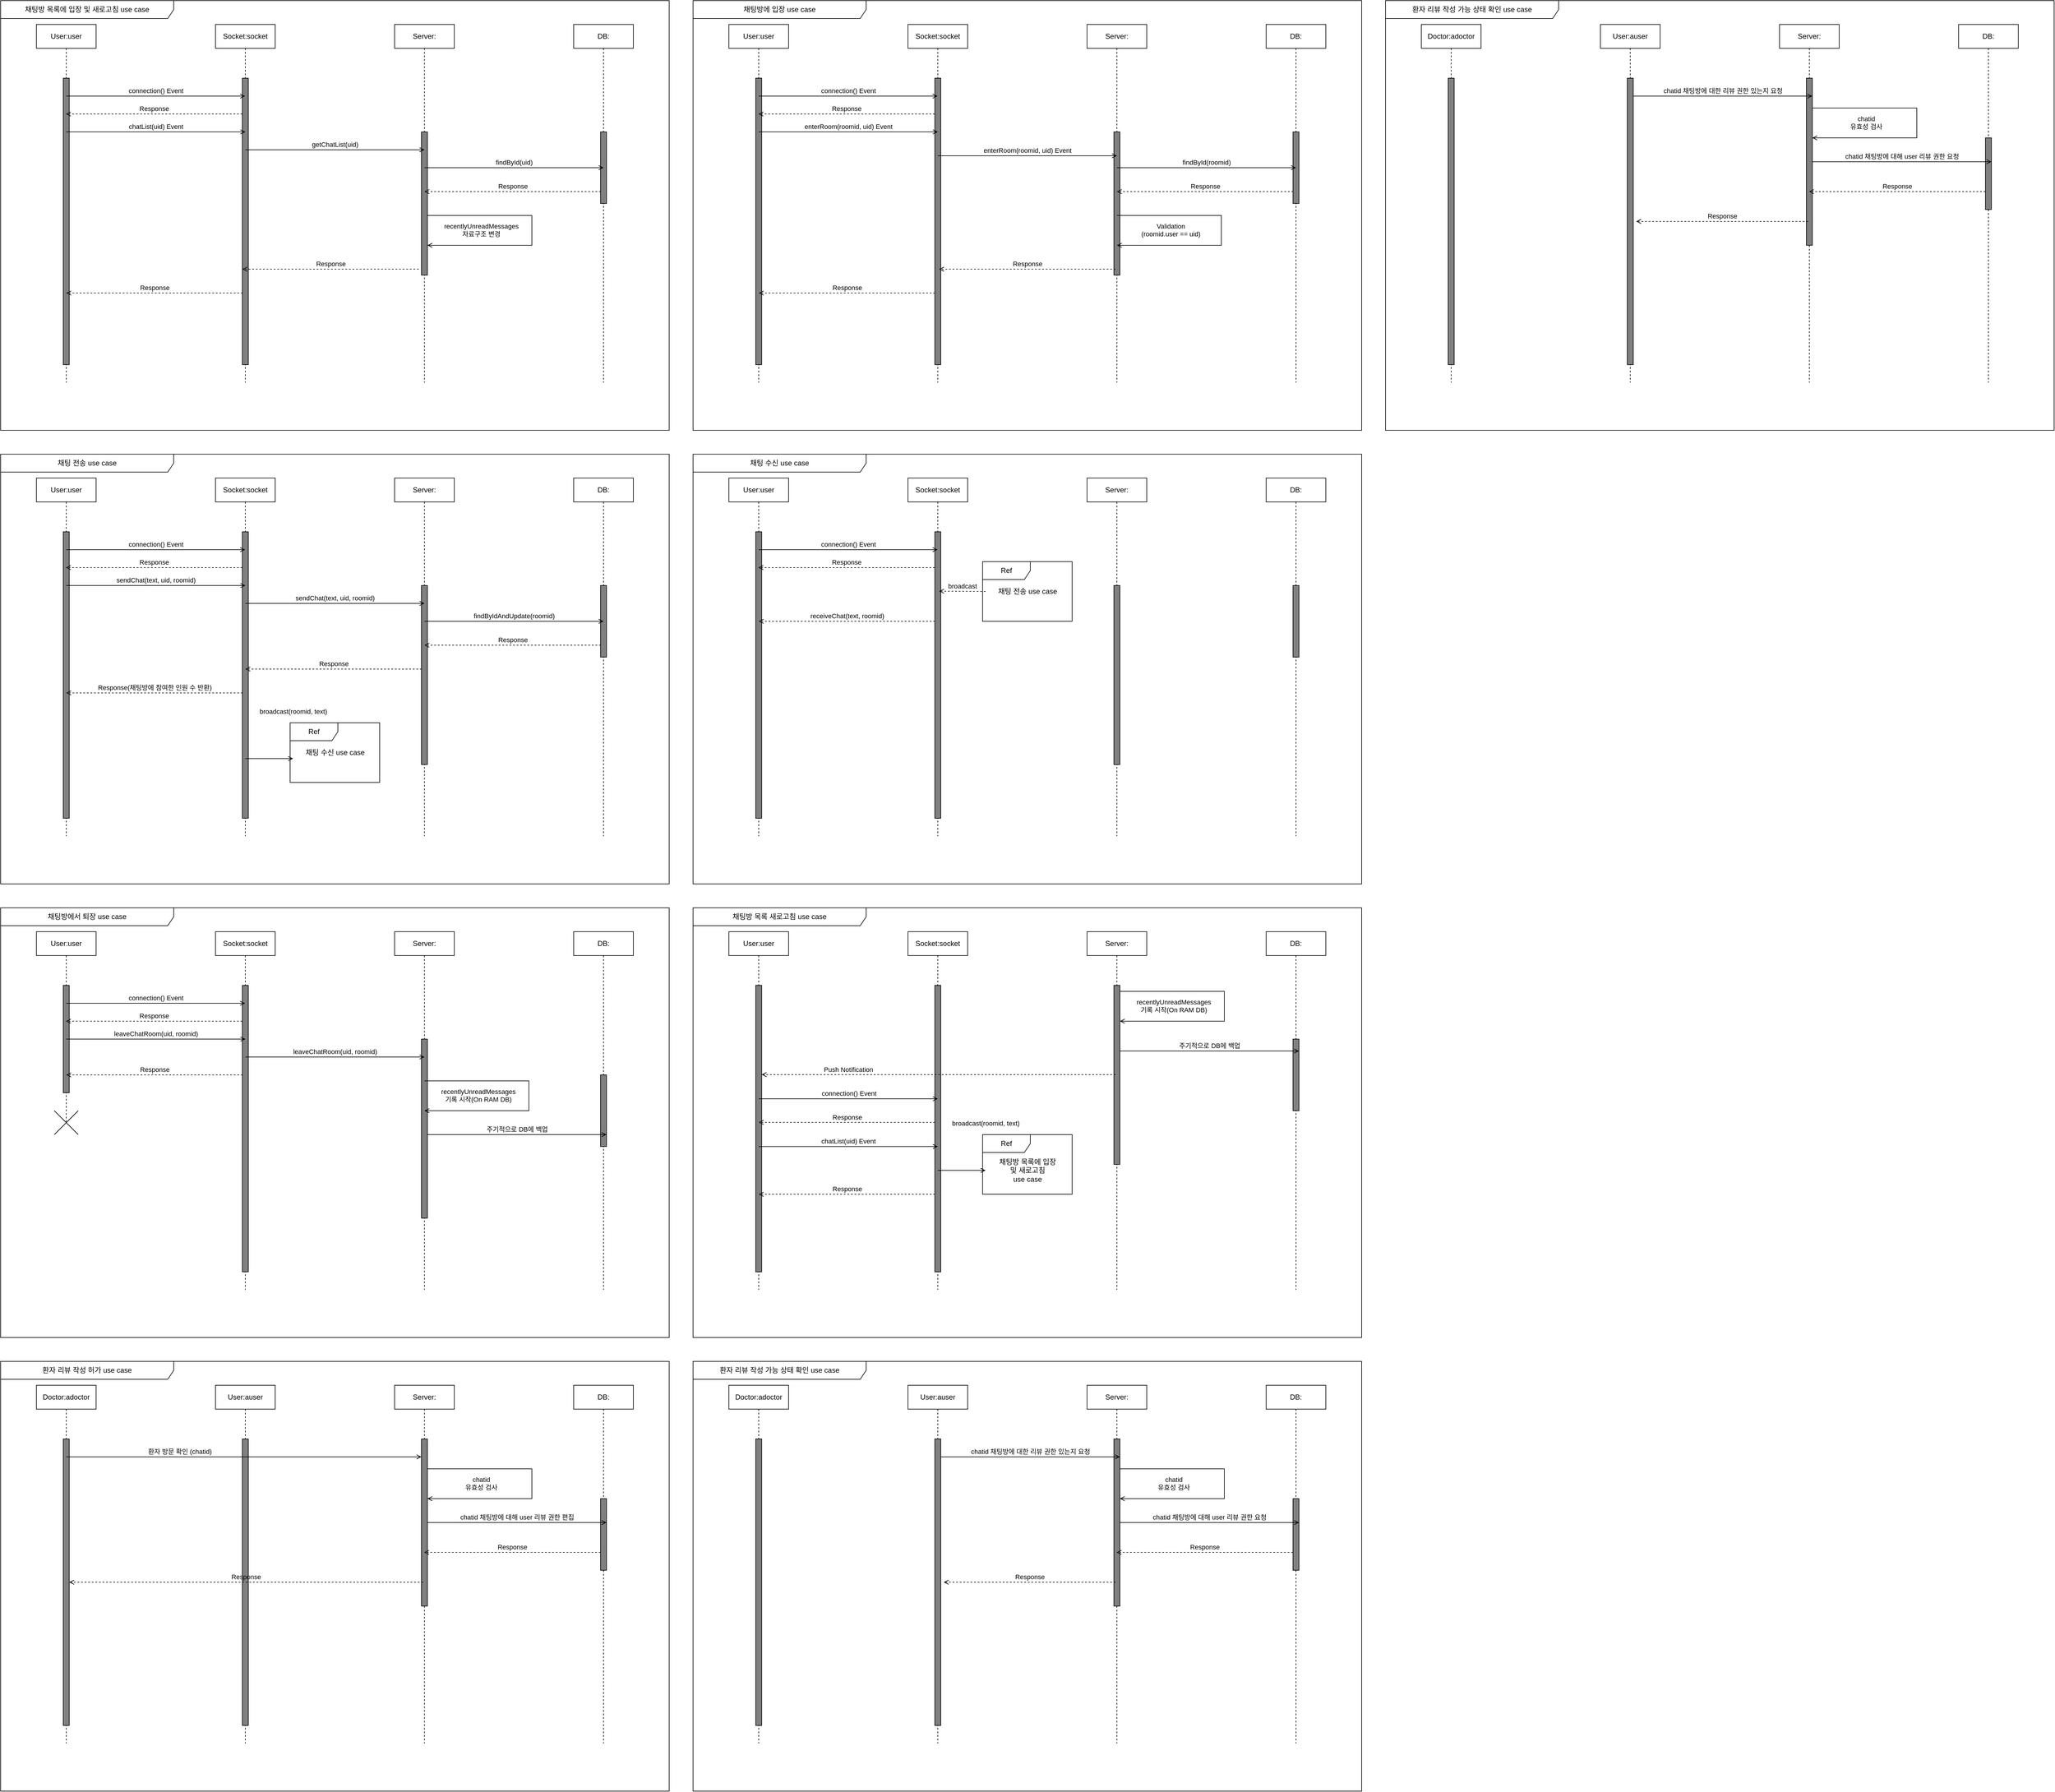 <mxfile version="26.0.5">
  <diagram name="페이지-1" id="OTIgRREz1SAe0-DKxnem">
    <mxGraphModel dx="1224" dy="1133" grid="1" gridSize="10" guides="1" tooltips="1" connect="1" arrows="1" fold="1" page="1" pageScale="1" pageWidth="4681" pageHeight="3300" math="0" shadow="0">
      <root>
        <mxCell id="0" />
        <mxCell id="1" parent="0" />
        <mxCell id="MzUkzwH7Z7s86Nv9Jb5l-2" value="User:user" style="shape=umlLifeline;perimeter=lifelinePerimeter;whiteSpace=wrap;html=1;container=1;dropTarget=0;collapsible=0;recursiveResize=0;outlineConnect=0;portConstraint=eastwest;newEdgeStyle={&quot;edgeStyle&quot;:&quot;elbowEdgeStyle&quot;,&quot;elbow&quot;:&quot;vertical&quot;,&quot;curved&quot;:0,&quot;rounded&quot;:0};" parent="1" vertex="1">
          <mxGeometry x="100" y="80" width="100" height="600" as="geometry" />
        </mxCell>
        <mxCell id="MzUkzwH7Z7s86Nv9Jb5l-3" value="" style="html=1;points=[[0,0,0,0,5],[0,1,0,0,-5],[1,0,0,0,5],[1,1,0,0,-5]];perimeter=orthogonalPerimeter;outlineConnect=0;targetShapes=umlLifeline;portConstraint=eastwest;newEdgeStyle={&quot;curved&quot;:0,&quot;rounded&quot;:0};fillColor=#808080;" parent="MzUkzwH7Z7s86Nv9Jb5l-2" vertex="1">
          <mxGeometry x="45" y="90" width="10" height="480" as="geometry" />
        </mxCell>
        <mxCell id="MzUkzwH7Z7s86Nv9Jb5l-6" value="Socket:socket" style="shape=umlLifeline;perimeter=lifelinePerimeter;whiteSpace=wrap;html=1;container=1;dropTarget=0;collapsible=0;recursiveResize=0;outlineConnect=0;portConstraint=eastwest;newEdgeStyle={&quot;edgeStyle&quot;:&quot;elbowEdgeStyle&quot;,&quot;elbow&quot;:&quot;vertical&quot;,&quot;curved&quot;:0,&quot;rounded&quot;:0};" parent="1" vertex="1">
          <mxGeometry x="400" y="80" width="100" height="600" as="geometry" />
        </mxCell>
        <mxCell id="MzUkzwH7Z7s86Nv9Jb5l-7" value="" style="html=1;points=[[0,0,0,0,5],[0,1,0,0,-5],[1,0,0,0,5],[1,1,0,0,-5]];perimeter=orthogonalPerimeter;outlineConnect=0;targetShapes=umlLifeline;portConstraint=eastwest;newEdgeStyle={&quot;curved&quot;:0,&quot;rounded&quot;:0};fillColor=#808080;" parent="MzUkzwH7Z7s86Nv9Jb5l-6" vertex="1">
          <mxGeometry x="45" y="90" width="10" height="480" as="geometry" />
        </mxCell>
        <mxCell id="MzUkzwH7Z7s86Nv9Jb5l-8" value="Server:" style="shape=umlLifeline;perimeter=lifelinePerimeter;whiteSpace=wrap;html=1;container=1;dropTarget=0;collapsible=0;recursiveResize=0;outlineConnect=0;portConstraint=eastwest;newEdgeStyle={&quot;edgeStyle&quot;:&quot;elbowEdgeStyle&quot;,&quot;elbow&quot;:&quot;vertical&quot;,&quot;curved&quot;:0,&quot;rounded&quot;:0};" parent="1" vertex="1">
          <mxGeometry x="700" y="80" width="100" height="600" as="geometry" />
        </mxCell>
        <mxCell id="MzUkzwH7Z7s86Nv9Jb5l-9" value="" style="html=1;points=[[0,0,0,0,5],[0,1,0,0,-5],[1,0,0,0,5],[1,1,0,0,-5]];perimeter=orthogonalPerimeter;outlineConnect=0;targetShapes=umlLifeline;portConstraint=eastwest;newEdgeStyle={&quot;curved&quot;:0,&quot;rounded&quot;:0};fillColor=#808080;" parent="MzUkzwH7Z7s86Nv9Jb5l-8" vertex="1">
          <mxGeometry x="45" y="180" width="10" height="240" as="geometry" />
        </mxCell>
        <mxCell id="MzUkzwH7Z7s86Nv9Jb5l-10" value="DB:" style="shape=umlLifeline;perimeter=lifelinePerimeter;whiteSpace=wrap;html=1;container=1;dropTarget=0;collapsible=0;recursiveResize=0;outlineConnect=0;portConstraint=eastwest;newEdgeStyle={&quot;edgeStyle&quot;:&quot;elbowEdgeStyle&quot;,&quot;elbow&quot;:&quot;vertical&quot;,&quot;curved&quot;:0,&quot;rounded&quot;:0};" parent="1" vertex="1">
          <mxGeometry x="1000" y="80" width="100" height="600" as="geometry" />
        </mxCell>
        <mxCell id="MzUkzwH7Z7s86Nv9Jb5l-11" value="" style="html=1;points=[[0,0,0,0,5],[0,1,0,0,-5],[1,0,0,0,5],[1,1,0,0,-5]];perimeter=orthogonalPerimeter;outlineConnect=0;targetShapes=umlLifeline;portConstraint=eastwest;newEdgeStyle={&quot;curved&quot;:0,&quot;rounded&quot;:0};fillColor=#808080;" parent="MzUkzwH7Z7s86Nv9Jb5l-10" vertex="1">
          <mxGeometry x="45" y="180" width="10" height="120" as="geometry" />
        </mxCell>
        <mxCell id="MzUkzwH7Z7s86Nv9Jb5l-12" value="connection() Event" style="html=1;verticalAlign=bottom;labelBackgroundColor=none;endArrow=open;endFill=0;rounded=0;" parent="1" target="MzUkzwH7Z7s86Nv9Jb5l-6" edge="1">
          <mxGeometry x="0.002" width="160" relative="1" as="geometry">
            <mxPoint x="150" y="200" as="sourcePoint" />
            <mxPoint x="310" y="200" as="targetPoint" />
            <mxPoint as="offset" />
          </mxGeometry>
        </mxCell>
        <mxCell id="MzUkzwH7Z7s86Nv9Jb5l-13" value="Response" style="html=1;verticalAlign=bottom;labelBackgroundColor=none;endArrow=open;endFill=0;dashed=1;rounded=0;" parent="1" edge="1">
          <mxGeometry width="160" relative="1" as="geometry">
            <mxPoint x="445" y="230" as="sourcePoint" />
            <mxPoint x="149.5" y="230" as="targetPoint" />
          </mxGeometry>
        </mxCell>
        <mxCell id="MzUkzwH7Z7s86Nv9Jb5l-14" value="chatList(uid) Event" style="html=1;verticalAlign=bottom;labelBackgroundColor=none;endArrow=open;endFill=0;rounded=0;" parent="1" edge="1">
          <mxGeometry width="160" relative="1" as="geometry">
            <mxPoint x="150" y="260" as="sourcePoint" />
            <mxPoint x="450" y="260" as="targetPoint" />
          </mxGeometry>
        </mxCell>
        <mxCell id="MzUkzwH7Z7s86Nv9Jb5l-15" value="getChatList(uid)" style="html=1;verticalAlign=bottom;labelBackgroundColor=none;endArrow=open;endFill=0;rounded=0;" parent="1" edge="1">
          <mxGeometry width="160" relative="1" as="geometry">
            <mxPoint x="450" y="290" as="sourcePoint" />
            <mxPoint x="750" y="290" as="targetPoint" />
          </mxGeometry>
        </mxCell>
        <mxCell id="MzUkzwH7Z7s86Nv9Jb5l-16" value="findById(uid)" style="html=1;verticalAlign=bottom;labelBackgroundColor=none;endArrow=open;endFill=0;rounded=0;" parent="1" edge="1">
          <mxGeometry width="160" relative="1" as="geometry">
            <mxPoint x="750" y="320" as="sourcePoint" />
            <mxPoint x="1050" y="320" as="targetPoint" />
          </mxGeometry>
        </mxCell>
        <mxCell id="MzUkzwH7Z7s86Nv9Jb5l-17" value="Response" style="html=1;verticalAlign=bottom;labelBackgroundColor=none;endArrow=open;endFill=0;dashed=1;rounded=0;" parent="1" edge="1">
          <mxGeometry width="160" relative="1" as="geometry">
            <mxPoint x="1045.5" y="360" as="sourcePoint" />
            <mxPoint x="750" y="360" as="targetPoint" />
          </mxGeometry>
        </mxCell>
        <mxCell id="MzUkzwH7Z7s86Nv9Jb5l-20" value="채팅방 목록에 입장 및 새로고침 use case" style="shape=umlFrame;whiteSpace=wrap;html=1;pointerEvents=0;recursiveResize=0;container=1;collapsible=0;width=290;height=30;" parent="1" vertex="1">
          <mxGeometry x="40" y="40" width="1120" height="720" as="geometry" />
        </mxCell>
        <mxCell id="MzUkzwH7Z7s86Nv9Jb5l-128" value="recentlyUnreadMessages&lt;br&gt;자료구조 변경" style="html=1;verticalAlign=bottom;labelBackgroundColor=none;endArrow=open;endFill=0;rounded=0;" parent="MzUkzwH7Z7s86Nv9Jb5l-20" edge="1">
          <mxGeometry x="0.55" y="-10" width="160" relative="1" as="geometry">
            <mxPoint x="715" y="360" as="sourcePoint" />
            <mxPoint x="715" y="410" as="targetPoint" />
            <Array as="points">
              <mxPoint x="890" y="360" />
              <mxPoint x="890" y="410" />
            </Array>
            <mxPoint as="offset" />
          </mxGeometry>
        </mxCell>
        <mxCell id="MzUkzwH7Z7s86Nv9Jb5l-18" value="Response" style="html=1;verticalAlign=bottom;labelBackgroundColor=none;endArrow=open;endFill=0;dashed=1;rounded=0;" parent="MzUkzwH7Z7s86Nv9Jb5l-20" edge="1">
          <mxGeometry width="160" relative="1" as="geometry">
            <mxPoint x="700.5" y="450" as="sourcePoint" />
            <mxPoint x="405" y="450" as="targetPoint" />
          </mxGeometry>
        </mxCell>
        <mxCell id="MzUkzwH7Z7s86Nv9Jb5l-19" value="Response" style="html=1;verticalAlign=bottom;labelBackgroundColor=none;endArrow=open;endFill=0;dashed=1;rounded=0;" parent="MzUkzwH7Z7s86Nv9Jb5l-20" edge="1">
          <mxGeometry width="160" relative="1" as="geometry">
            <mxPoint x="405.5" y="490" as="sourcePoint" />
            <mxPoint x="110" y="490" as="targetPoint" />
          </mxGeometry>
        </mxCell>
        <mxCell id="MzUkzwH7Z7s86Nv9Jb5l-21" value="User:user" style="shape=umlLifeline;perimeter=lifelinePerimeter;whiteSpace=wrap;html=1;container=1;dropTarget=0;collapsible=0;recursiveResize=0;outlineConnect=0;portConstraint=eastwest;newEdgeStyle={&quot;edgeStyle&quot;:&quot;elbowEdgeStyle&quot;,&quot;elbow&quot;:&quot;vertical&quot;,&quot;curved&quot;:0,&quot;rounded&quot;:0};" parent="1" vertex="1">
          <mxGeometry x="1260" y="80" width="100" height="600" as="geometry" />
        </mxCell>
        <mxCell id="MzUkzwH7Z7s86Nv9Jb5l-22" value="" style="html=1;points=[[0,0,0,0,5],[0,1,0,0,-5],[1,0,0,0,5],[1,1,0,0,-5]];perimeter=orthogonalPerimeter;outlineConnect=0;targetShapes=umlLifeline;portConstraint=eastwest;newEdgeStyle={&quot;curved&quot;:0,&quot;rounded&quot;:0};fillColor=#808080;" parent="MzUkzwH7Z7s86Nv9Jb5l-21" vertex="1">
          <mxGeometry x="45" y="90" width="10" height="480" as="geometry" />
        </mxCell>
        <mxCell id="MzUkzwH7Z7s86Nv9Jb5l-23" value="Socket:socket" style="shape=umlLifeline;perimeter=lifelinePerimeter;whiteSpace=wrap;html=1;container=1;dropTarget=0;collapsible=0;recursiveResize=0;outlineConnect=0;portConstraint=eastwest;newEdgeStyle={&quot;edgeStyle&quot;:&quot;elbowEdgeStyle&quot;,&quot;elbow&quot;:&quot;vertical&quot;,&quot;curved&quot;:0,&quot;rounded&quot;:0};" parent="1" vertex="1">
          <mxGeometry x="1560" y="80" width="100" height="600" as="geometry" />
        </mxCell>
        <mxCell id="MzUkzwH7Z7s86Nv9Jb5l-24" value="" style="html=1;points=[[0,0,0,0,5],[0,1,0,0,-5],[1,0,0,0,5],[1,1,0,0,-5]];perimeter=orthogonalPerimeter;outlineConnect=0;targetShapes=umlLifeline;portConstraint=eastwest;newEdgeStyle={&quot;curved&quot;:0,&quot;rounded&quot;:0};fillColor=#808080;" parent="MzUkzwH7Z7s86Nv9Jb5l-23" vertex="1">
          <mxGeometry x="45" y="90" width="10" height="480" as="geometry" />
        </mxCell>
        <mxCell id="MzUkzwH7Z7s86Nv9Jb5l-25" value="Server:" style="shape=umlLifeline;perimeter=lifelinePerimeter;whiteSpace=wrap;html=1;container=1;dropTarget=0;collapsible=0;recursiveResize=0;outlineConnect=0;portConstraint=eastwest;newEdgeStyle={&quot;edgeStyle&quot;:&quot;elbowEdgeStyle&quot;,&quot;elbow&quot;:&quot;vertical&quot;,&quot;curved&quot;:0,&quot;rounded&quot;:0};" parent="1" vertex="1">
          <mxGeometry x="1860" y="80" width="100" height="600" as="geometry" />
        </mxCell>
        <mxCell id="MzUkzwH7Z7s86Nv9Jb5l-26" value="" style="html=1;points=[[0,0,0,0,5],[0,1,0,0,-5],[1,0,0,0,5],[1,1,0,0,-5]];perimeter=orthogonalPerimeter;outlineConnect=0;targetShapes=umlLifeline;portConstraint=eastwest;newEdgeStyle={&quot;curved&quot;:0,&quot;rounded&quot;:0};fillColor=#808080;" parent="MzUkzwH7Z7s86Nv9Jb5l-25" vertex="1">
          <mxGeometry x="45" y="180" width="10" height="240" as="geometry" />
        </mxCell>
        <mxCell id="MzUkzwH7Z7s86Nv9Jb5l-27" value="DB:" style="shape=umlLifeline;perimeter=lifelinePerimeter;whiteSpace=wrap;html=1;container=1;dropTarget=0;collapsible=0;recursiveResize=0;outlineConnect=0;portConstraint=eastwest;newEdgeStyle={&quot;edgeStyle&quot;:&quot;elbowEdgeStyle&quot;,&quot;elbow&quot;:&quot;vertical&quot;,&quot;curved&quot;:0,&quot;rounded&quot;:0};" parent="1" vertex="1">
          <mxGeometry x="2160" y="80" width="100" height="600" as="geometry" />
        </mxCell>
        <mxCell id="MzUkzwH7Z7s86Nv9Jb5l-28" value="" style="html=1;points=[[0,0,0,0,5],[0,1,0,0,-5],[1,0,0,0,5],[1,1,0,0,-5]];perimeter=orthogonalPerimeter;outlineConnect=0;targetShapes=umlLifeline;portConstraint=eastwest;newEdgeStyle={&quot;curved&quot;:0,&quot;rounded&quot;:0};fillColor=#808080;" parent="MzUkzwH7Z7s86Nv9Jb5l-27" vertex="1">
          <mxGeometry x="45" y="180" width="10" height="120" as="geometry" />
        </mxCell>
        <mxCell id="MzUkzwH7Z7s86Nv9Jb5l-29" value="connection() Event" style="html=1;verticalAlign=bottom;labelBackgroundColor=none;endArrow=open;endFill=0;rounded=0;" parent="1" target="MzUkzwH7Z7s86Nv9Jb5l-23" edge="1">
          <mxGeometry x="0.002" width="160" relative="1" as="geometry">
            <mxPoint x="1310" y="200" as="sourcePoint" />
            <mxPoint x="1470" y="200" as="targetPoint" />
            <mxPoint as="offset" />
          </mxGeometry>
        </mxCell>
        <mxCell id="MzUkzwH7Z7s86Nv9Jb5l-30" value="Response" style="html=1;verticalAlign=bottom;labelBackgroundColor=none;endArrow=open;endFill=0;dashed=1;rounded=0;" parent="1" edge="1">
          <mxGeometry width="160" relative="1" as="geometry">
            <mxPoint x="1605" y="230" as="sourcePoint" />
            <mxPoint x="1309.5" y="230" as="targetPoint" />
          </mxGeometry>
        </mxCell>
        <mxCell id="MzUkzwH7Z7s86Nv9Jb5l-31" value="enterRoom(roomid, uid) Event" style="html=1;verticalAlign=bottom;labelBackgroundColor=none;endArrow=open;endFill=0;rounded=0;" parent="1" edge="1">
          <mxGeometry width="160" relative="1" as="geometry">
            <mxPoint x="1310" y="260" as="sourcePoint" />
            <mxPoint x="1610" y="260" as="targetPoint" />
          </mxGeometry>
        </mxCell>
        <mxCell id="MzUkzwH7Z7s86Nv9Jb5l-33" value="findById(roomid)" style="html=1;verticalAlign=bottom;labelBackgroundColor=none;endArrow=open;endFill=0;rounded=0;" parent="1" edge="1">
          <mxGeometry width="160" relative="1" as="geometry">
            <mxPoint x="1910" y="320" as="sourcePoint" />
            <mxPoint x="2210" y="320" as="targetPoint" />
          </mxGeometry>
        </mxCell>
        <mxCell id="MzUkzwH7Z7s86Nv9Jb5l-34" value="Response" style="html=1;verticalAlign=bottom;labelBackgroundColor=none;endArrow=open;endFill=0;dashed=1;rounded=0;" parent="1" edge="1">
          <mxGeometry width="160" relative="1" as="geometry">
            <mxPoint x="2205.5" y="360" as="sourcePoint" />
            <mxPoint x="1910" y="360" as="targetPoint" />
          </mxGeometry>
        </mxCell>
        <mxCell id="MzUkzwH7Z7s86Nv9Jb5l-37" value="채팅방에 입장 use case" style="shape=umlFrame;whiteSpace=wrap;html=1;pointerEvents=0;recursiveResize=0;container=1;collapsible=0;width=290;height=30;" parent="1" vertex="1">
          <mxGeometry x="1200" y="40" width="1120" height="720" as="geometry" />
        </mxCell>
        <mxCell id="MzUkzwH7Z7s86Nv9Jb5l-38" value="enterRoom(roomid, uid) Event" style="html=1;verticalAlign=bottom;labelBackgroundColor=none;endArrow=open;endFill=0;rounded=0;" parent="MzUkzwH7Z7s86Nv9Jb5l-37" edge="1">
          <mxGeometry width="160" relative="1" as="geometry">
            <mxPoint x="410" y="260" as="sourcePoint" />
            <mxPoint x="710" y="260" as="targetPoint" />
          </mxGeometry>
        </mxCell>
        <mxCell id="MzUkzwH7Z7s86Nv9Jb5l-40" value="&lt;br&gt;Validation&lt;br&gt;(roomid.user == uid)" style="html=1;verticalAlign=bottom;labelBackgroundColor=none;endArrow=open;endFill=0;rounded=0;" parent="MzUkzwH7Z7s86Nv9Jb5l-37" edge="1">
          <mxGeometry x="0.55" y="-10" width="160" relative="1" as="geometry">
            <mxPoint x="710" y="360" as="sourcePoint" />
            <mxPoint x="710" y="410" as="targetPoint" />
            <Array as="points">
              <mxPoint x="885" y="360" />
              <mxPoint x="885" y="410" />
            </Array>
            <mxPoint as="offset" />
          </mxGeometry>
        </mxCell>
        <mxCell id="MzUkzwH7Z7s86Nv9Jb5l-36" value="Response" style="html=1;verticalAlign=bottom;labelBackgroundColor=none;endArrow=open;endFill=0;dashed=1;rounded=0;" parent="MzUkzwH7Z7s86Nv9Jb5l-37" edge="1">
          <mxGeometry width="160" relative="1" as="geometry">
            <mxPoint x="405.5" y="490" as="sourcePoint" />
            <mxPoint x="110" y="490" as="targetPoint" />
          </mxGeometry>
        </mxCell>
        <mxCell id="MzUkzwH7Z7s86Nv9Jb5l-35" value="Response" style="html=1;verticalAlign=bottom;labelBackgroundColor=none;endArrow=open;endFill=0;dashed=1;rounded=0;" parent="MzUkzwH7Z7s86Nv9Jb5l-37" edge="1">
          <mxGeometry width="160" relative="1" as="geometry">
            <mxPoint x="707.75" y="450" as="sourcePoint" />
            <mxPoint x="412.25" y="450" as="targetPoint" />
          </mxGeometry>
        </mxCell>
        <mxCell id="MzUkzwH7Z7s86Nv9Jb5l-41" value="User:user" style="shape=umlLifeline;perimeter=lifelinePerimeter;whiteSpace=wrap;html=1;container=1;dropTarget=0;collapsible=0;recursiveResize=0;outlineConnect=0;portConstraint=eastwest;newEdgeStyle={&quot;edgeStyle&quot;:&quot;elbowEdgeStyle&quot;,&quot;elbow&quot;:&quot;vertical&quot;,&quot;curved&quot;:0,&quot;rounded&quot;:0};" parent="1" vertex="1">
          <mxGeometry x="100" y="840" width="100" height="600" as="geometry" />
        </mxCell>
        <mxCell id="MzUkzwH7Z7s86Nv9Jb5l-42" value="" style="html=1;points=[[0,0,0,0,5],[0,1,0,0,-5],[1,0,0,0,5],[1,1,0,0,-5]];perimeter=orthogonalPerimeter;outlineConnect=0;targetShapes=umlLifeline;portConstraint=eastwest;newEdgeStyle={&quot;curved&quot;:0,&quot;rounded&quot;:0};fillColor=#808080;" parent="MzUkzwH7Z7s86Nv9Jb5l-41" vertex="1">
          <mxGeometry x="45" y="90" width="10" height="480" as="geometry" />
        </mxCell>
        <mxCell id="MzUkzwH7Z7s86Nv9Jb5l-43" value="Socket:socket" style="shape=umlLifeline;perimeter=lifelinePerimeter;whiteSpace=wrap;html=1;container=1;dropTarget=0;collapsible=0;recursiveResize=0;outlineConnect=0;portConstraint=eastwest;newEdgeStyle={&quot;edgeStyle&quot;:&quot;elbowEdgeStyle&quot;,&quot;elbow&quot;:&quot;vertical&quot;,&quot;curved&quot;:0,&quot;rounded&quot;:0};" parent="1" vertex="1">
          <mxGeometry x="400" y="840" width="100" height="600" as="geometry" />
        </mxCell>
        <mxCell id="MzUkzwH7Z7s86Nv9Jb5l-44" value="" style="html=1;points=[[0,0,0,0,5],[0,1,0,0,-5],[1,0,0,0,5],[1,1,0,0,-5]];perimeter=orthogonalPerimeter;outlineConnect=0;targetShapes=umlLifeline;portConstraint=eastwest;newEdgeStyle={&quot;curved&quot;:0,&quot;rounded&quot;:0};fillColor=#808080;" parent="MzUkzwH7Z7s86Nv9Jb5l-43" vertex="1">
          <mxGeometry x="45" y="90" width="10" height="480" as="geometry" />
        </mxCell>
        <mxCell id="MzUkzwH7Z7s86Nv9Jb5l-45" value="Server:" style="shape=umlLifeline;perimeter=lifelinePerimeter;whiteSpace=wrap;html=1;container=1;dropTarget=0;collapsible=0;recursiveResize=0;outlineConnect=0;portConstraint=eastwest;newEdgeStyle={&quot;edgeStyle&quot;:&quot;elbowEdgeStyle&quot;,&quot;elbow&quot;:&quot;vertical&quot;,&quot;curved&quot;:0,&quot;rounded&quot;:0};" parent="1" vertex="1">
          <mxGeometry x="700" y="840" width="100" height="600" as="geometry" />
        </mxCell>
        <mxCell id="MzUkzwH7Z7s86Nv9Jb5l-46" value="" style="html=1;points=[[0,0,0,0,5],[0,1,0,0,-5],[1,0,0,0,5],[1,1,0,0,-5]];perimeter=orthogonalPerimeter;outlineConnect=0;targetShapes=umlLifeline;portConstraint=eastwest;newEdgeStyle={&quot;curved&quot;:0,&quot;rounded&quot;:0};fillColor=#808080;" parent="MzUkzwH7Z7s86Nv9Jb5l-45" vertex="1">
          <mxGeometry x="45" y="180" width="10" height="300" as="geometry" />
        </mxCell>
        <mxCell id="MzUkzwH7Z7s86Nv9Jb5l-47" value="DB:" style="shape=umlLifeline;perimeter=lifelinePerimeter;whiteSpace=wrap;html=1;container=1;dropTarget=0;collapsible=0;recursiveResize=0;outlineConnect=0;portConstraint=eastwest;newEdgeStyle={&quot;edgeStyle&quot;:&quot;elbowEdgeStyle&quot;,&quot;elbow&quot;:&quot;vertical&quot;,&quot;curved&quot;:0,&quot;rounded&quot;:0};" parent="1" vertex="1">
          <mxGeometry x="1000" y="840" width="100" height="600" as="geometry" />
        </mxCell>
        <mxCell id="MzUkzwH7Z7s86Nv9Jb5l-48" value="" style="html=1;points=[[0,0,0,0,5],[0,1,0,0,-5],[1,0,0,0,5],[1,1,0,0,-5]];perimeter=orthogonalPerimeter;outlineConnect=0;targetShapes=umlLifeline;portConstraint=eastwest;newEdgeStyle={&quot;curved&quot;:0,&quot;rounded&quot;:0};fillColor=#808080;" parent="MzUkzwH7Z7s86Nv9Jb5l-47" vertex="1">
          <mxGeometry x="45" y="180" width="10" height="120" as="geometry" />
        </mxCell>
        <mxCell id="MzUkzwH7Z7s86Nv9Jb5l-49" value="connection() Event" style="html=1;verticalAlign=bottom;labelBackgroundColor=none;endArrow=open;endFill=0;rounded=0;" parent="1" target="MzUkzwH7Z7s86Nv9Jb5l-43" edge="1">
          <mxGeometry x="0.002" width="160" relative="1" as="geometry">
            <mxPoint x="150" y="960" as="sourcePoint" />
            <mxPoint x="310" y="960" as="targetPoint" />
            <mxPoint as="offset" />
          </mxGeometry>
        </mxCell>
        <mxCell id="MzUkzwH7Z7s86Nv9Jb5l-50" value="Response" style="html=1;verticalAlign=bottom;labelBackgroundColor=none;endArrow=open;endFill=0;dashed=1;rounded=0;" parent="1" edge="1">
          <mxGeometry width="160" relative="1" as="geometry">
            <mxPoint x="445" y="990" as="sourcePoint" />
            <mxPoint x="149.5" y="990" as="targetPoint" />
          </mxGeometry>
        </mxCell>
        <mxCell id="MzUkzwH7Z7s86Nv9Jb5l-51" value="sendChat(text, uid, roomid)" style="html=1;verticalAlign=bottom;labelBackgroundColor=none;endArrow=open;endFill=0;rounded=0;" parent="1" edge="1">
          <mxGeometry width="160" relative="1" as="geometry">
            <mxPoint x="150" y="1020" as="sourcePoint" />
            <mxPoint x="450" y="1020" as="targetPoint" />
          </mxGeometry>
        </mxCell>
        <mxCell id="MzUkzwH7Z7s86Nv9Jb5l-52" value="sendChat(text, uid, roomid)" style="html=1;verticalAlign=bottom;labelBackgroundColor=none;endArrow=open;endFill=0;rounded=0;" parent="1" edge="1">
          <mxGeometry width="160" relative="1" as="geometry">
            <mxPoint x="450" y="1050" as="sourcePoint" />
            <mxPoint x="750" y="1050" as="targetPoint" />
          </mxGeometry>
        </mxCell>
        <mxCell id="MzUkzwH7Z7s86Nv9Jb5l-53" value="findByIdAndUpdate(roomid)" style="html=1;verticalAlign=bottom;labelBackgroundColor=none;endArrow=open;endFill=0;rounded=0;" parent="1" edge="1">
          <mxGeometry width="160" relative="1" as="geometry">
            <mxPoint x="750" y="1080" as="sourcePoint" />
            <mxPoint x="1050" y="1080" as="targetPoint" />
          </mxGeometry>
        </mxCell>
        <mxCell id="MzUkzwH7Z7s86Nv9Jb5l-54" value="Response" style="html=1;verticalAlign=bottom;labelBackgroundColor=none;endArrow=open;endFill=0;dashed=1;rounded=0;" parent="1" edge="1">
          <mxGeometry width="160" relative="1" as="geometry">
            <mxPoint x="1045.5" y="1120" as="sourcePoint" />
            <mxPoint x="750" y="1120" as="targetPoint" />
          </mxGeometry>
        </mxCell>
        <mxCell id="MzUkzwH7Z7s86Nv9Jb5l-55" value="Response" style="html=1;verticalAlign=bottom;labelBackgroundColor=none;endArrow=open;endFill=0;dashed=1;rounded=0;" parent="1" edge="1">
          <mxGeometry width="160" relative="1" as="geometry">
            <mxPoint x="745.5" y="1160" as="sourcePoint" />
            <mxPoint x="450" y="1160" as="targetPoint" />
          </mxGeometry>
        </mxCell>
        <mxCell id="MzUkzwH7Z7s86Nv9Jb5l-56" value="Response(채팅방에 참여한 인원 수 반환)" style="html=1;verticalAlign=bottom;labelBackgroundColor=none;endArrow=open;endFill=0;dashed=1;rounded=0;" parent="1" edge="1">
          <mxGeometry width="160" relative="1" as="geometry">
            <mxPoint x="445.5" y="1200" as="sourcePoint" />
            <mxPoint x="150" y="1200" as="targetPoint" />
          </mxGeometry>
        </mxCell>
        <mxCell id="MzUkzwH7Z7s86Nv9Jb5l-57" value="채팅 전송 use case" style="shape=umlFrame;whiteSpace=wrap;html=1;pointerEvents=0;recursiveResize=0;container=1;collapsible=0;width=290;height=30;" parent="1" vertex="1">
          <mxGeometry x="40" y="800" width="1120" height="720" as="geometry" />
        </mxCell>
        <mxCell id="MzUkzwH7Z7s86Nv9Jb5l-58" value="Ref" style="shape=umlFrame;whiteSpace=wrap;html=1;pointerEvents=0;recursiveResize=0;container=1;collapsible=0;width=80;height=30;" parent="MzUkzwH7Z7s86Nv9Jb5l-57" vertex="1">
          <mxGeometry x="485" y="450" width="150" height="100" as="geometry" />
        </mxCell>
        <mxCell id="MzUkzwH7Z7s86Nv9Jb5l-59" value="채팅 수신 use case" style="text;html=1;align=center;verticalAlign=middle;resizable=0;points=[];autosize=1;strokeColor=none;fillColor=none;" parent="MzUkzwH7Z7s86Nv9Jb5l-58" vertex="1">
          <mxGeometry x="15" y="35" width="120" height="30" as="geometry" />
        </mxCell>
        <mxCell id="MzUkzwH7Z7s86Nv9Jb5l-61" value="broadcast(roomid, text)" style="html=1;verticalAlign=bottom;labelBackgroundColor=none;endArrow=open;endFill=0;rounded=0;entryX=0.033;entryY=0.6;entryDx=0;entryDy=0;entryPerimeter=0;" parent="MzUkzwH7Z7s86Nv9Jb5l-57" target="MzUkzwH7Z7s86Nv9Jb5l-58" edge="1">
          <mxGeometry x="1" y="70" width="160" relative="1" as="geometry">
            <mxPoint x="410" y="510" as="sourcePoint" />
            <mxPoint x="480" y="510" as="targetPoint" />
            <mxPoint as="offset" />
          </mxGeometry>
        </mxCell>
        <mxCell id="MzUkzwH7Z7s86Nv9Jb5l-62" value="User:user" style="shape=umlLifeline;perimeter=lifelinePerimeter;whiteSpace=wrap;html=1;container=1;dropTarget=0;collapsible=0;recursiveResize=0;outlineConnect=0;portConstraint=eastwest;newEdgeStyle={&quot;edgeStyle&quot;:&quot;elbowEdgeStyle&quot;,&quot;elbow&quot;:&quot;vertical&quot;,&quot;curved&quot;:0,&quot;rounded&quot;:0};" parent="1" vertex="1">
          <mxGeometry x="1260" y="840" width="100" height="600" as="geometry" />
        </mxCell>
        <mxCell id="MzUkzwH7Z7s86Nv9Jb5l-63" value="" style="html=1;points=[[0,0,0,0,5],[0,1,0,0,-5],[1,0,0,0,5],[1,1,0,0,-5]];perimeter=orthogonalPerimeter;outlineConnect=0;targetShapes=umlLifeline;portConstraint=eastwest;newEdgeStyle={&quot;curved&quot;:0,&quot;rounded&quot;:0};fillColor=#808080;" parent="MzUkzwH7Z7s86Nv9Jb5l-62" vertex="1">
          <mxGeometry x="45" y="90" width="10" height="480" as="geometry" />
        </mxCell>
        <mxCell id="MzUkzwH7Z7s86Nv9Jb5l-64" value="Socket:socket" style="shape=umlLifeline;perimeter=lifelinePerimeter;whiteSpace=wrap;html=1;container=1;dropTarget=0;collapsible=0;recursiveResize=0;outlineConnect=0;portConstraint=eastwest;newEdgeStyle={&quot;edgeStyle&quot;:&quot;elbowEdgeStyle&quot;,&quot;elbow&quot;:&quot;vertical&quot;,&quot;curved&quot;:0,&quot;rounded&quot;:0};" parent="1" vertex="1">
          <mxGeometry x="1560" y="840" width="100" height="600" as="geometry" />
        </mxCell>
        <mxCell id="MzUkzwH7Z7s86Nv9Jb5l-65" value="" style="html=1;points=[[0,0,0,0,5],[0,1,0,0,-5],[1,0,0,0,5],[1,1,0,0,-5]];perimeter=orthogonalPerimeter;outlineConnect=0;targetShapes=umlLifeline;portConstraint=eastwest;newEdgeStyle={&quot;curved&quot;:0,&quot;rounded&quot;:0};fillColor=#808080;" parent="MzUkzwH7Z7s86Nv9Jb5l-64" vertex="1">
          <mxGeometry x="45" y="90" width="10" height="480" as="geometry" />
        </mxCell>
        <mxCell id="MzUkzwH7Z7s86Nv9Jb5l-66" value="Server:" style="shape=umlLifeline;perimeter=lifelinePerimeter;whiteSpace=wrap;html=1;container=1;dropTarget=0;collapsible=0;recursiveResize=0;outlineConnect=0;portConstraint=eastwest;newEdgeStyle={&quot;edgeStyle&quot;:&quot;elbowEdgeStyle&quot;,&quot;elbow&quot;:&quot;vertical&quot;,&quot;curved&quot;:0,&quot;rounded&quot;:0};" parent="1" vertex="1">
          <mxGeometry x="1860" y="840" width="100" height="600" as="geometry" />
        </mxCell>
        <mxCell id="MzUkzwH7Z7s86Nv9Jb5l-67" value="" style="html=1;points=[[0,0,0,0,5],[0,1,0,0,-5],[1,0,0,0,5],[1,1,0,0,-5]];perimeter=orthogonalPerimeter;outlineConnect=0;targetShapes=umlLifeline;portConstraint=eastwest;newEdgeStyle={&quot;curved&quot;:0,&quot;rounded&quot;:0};fillColor=#808080;" parent="MzUkzwH7Z7s86Nv9Jb5l-66" vertex="1">
          <mxGeometry x="45" y="180" width="10" height="300" as="geometry" />
        </mxCell>
        <mxCell id="MzUkzwH7Z7s86Nv9Jb5l-68" value="DB:" style="shape=umlLifeline;perimeter=lifelinePerimeter;whiteSpace=wrap;html=1;container=1;dropTarget=0;collapsible=0;recursiveResize=0;outlineConnect=0;portConstraint=eastwest;newEdgeStyle={&quot;edgeStyle&quot;:&quot;elbowEdgeStyle&quot;,&quot;elbow&quot;:&quot;vertical&quot;,&quot;curved&quot;:0,&quot;rounded&quot;:0};" parent="1" vertex="1">
          <mxGeometry x="2160" y="840" width="100" height="600" as="geometry" />
        </mxCell>
        <mxCell id="MzUkzwH7Z7s86Nv9Jb5l-69" value="" style="html=1;points=[[0,0,0,0,5],[0,1,0,0,-5],[1,0,0,0,5],[1,1,0,0,-5]];perimeter=orthogonalPerimeter;outlineConnect=0;targetShapes=umlLifeline;portConstraint=eastwest;newEdgeStyle={&quot;curved&quot;:0,&quot;rounded&quot;:0};fillColor=#808080;" parent="MzUkzwH7Z7s86Nv9Jb5l-68" vertex="1">
          <mxGeometry x="45" y="180" width="10" height="120" as="geometry" />
        </mxCell>
        <mxCell id="MzUkzwH7Z7s86Nv9Jb5l-70" value="connection() Event" style="html=1;verticalAlign=bottom;labelBackgroundColor=none;endArrow=open;endFill=0;rounded=0;" parent="1" target="MzUkzwH7Z7s86Nv9Jb5l-64" edge="1">
          <mxGeometry x="0.002" width="160" relative="1" as="geometry">
            <mxPoint x="1310" y="960" as="sourcePoint" />
            <mxPoint x="1470" y="960" as="targetPoint" />
            <mxPoint as="offset" />
          </mxGeometry>
        </mxCell>
        <mxCell id="MzUkzwH7Z7s86Nv9Jb5l-71" value="Response" style="html=1;verticalAlign=bottom;labelBackgroundColor=none;endArrow=open;endFill=0;dashed=1;rounded=0;" parent="1" edge="1">
          <mxGeometry width="160" relative="1" as="geometry">
            <mxPoint x="1605" y="990" as="sourcePoint" />
            <mxPoint x="1309.5" y="990" as="targetPoint" />
          </mxGeometry>
        </mxCell>
        <mxCell id="MzUkzwH7Z7s86Nv9Jb5l-78" value="채팅 수신 use case" style="shape=umlFrame;whiteSpace=wrap;html=1;pointerEvents=0;recursiveResize=0;container=1;collapsible=0;width=290;height=30;" parent="1" vertex="1">
          <mxGeometry x="1200" y="800" width="1120" height="720" as="geometry" />
        </mxCell>
        <mxCell id="MzUkzwH7Z7s86Nv9Jb5l-79" value="Ref" style="shape=umlFrame;whiteSpace=wrap;html=1;pointerEvents=0;recursiveResize=0;container=1;collapsible=0;width=80;height=30;" parent="MzUkzwH7Z7s86Nv9Jb5l-78" vertex="1">
          <mxGeometry x="485" y="180" width="150" height="100" as="geometry" />
        </mxCell>
        <mxCell id="MzUkzwH7Z7s86Nv9Jb5l-80" value="채팅 전송 use case" style="text;html=1;align=center;verticalAlign=middle;resizable=0;points=[];autosize=1;strokeColor=none;fillColor=none;" parent="MzUkzwH7Z7s86Nv9Jb5l-79" vertex="1">
          <mxGeometry x="15" y="35" width="120" height="30" as="geometry" />
        </mxCell>
        <mxCell id="MzUkzwH7Z7s86Nv9Jb5l-82" value="broadcast" style="html=1;verticalAlign=bottom;labelBackgroundColor=none;endArrow=open;endFill=0;dashed=1;rounded=0;" parent="MzUkzwH7Z7s86Nv9Jb5l-79" edge="1">
          <mxGeometry width="160" relative="1" as="geometry">
            <mxPoint x="5" y="50" as="sourcePoint" />
            <mxPoint x="-72.75" y="49.5" as="targetPoint" />
          </mxGeometry>
        </mxCell>
        <mxCell id="MzUkzwH7Z7s86Nv9Jb5l-84" value="receiveChat(text, roomid)" style="html=1;verticalAlign=bottom;labelBackgroundColor=none;endArrow=open;endFill=0;dashed=1;rounded=0;" parent="MzUkzwH7Z7s86Nv9Jb5l-78" edge="1">
          <mxGeometry width="160" relative="1" as="geometry">
            <mxPoint x="405.5" y="280" as="sourcePoint" />
            <mxPoint x="110" y="280" as="targetPoint" />
          </mxGeometry>
        </mxCell>
        <mxCell id="MzUkzwH7Z7s86Nv9Jb5l-85" value="User:user" style="shape=umlLifeline;perimeter=lifelinePerimeter;whiteSpace=wrap;html=1;container=1;dropTarget=0;collapsible=0;recursiveResize=0;outlineConnect=0;portConstraint=eastwest;newEdgeStyle={&quot;edgeStyle&quot;:&quot;elbowEdgeStyle&quot;,&quot;elbow&quot;:&quot;vertical&quot;,&quot;curved&quot;:0,&quot;rounded&quot;:0};" parent="1" vertex="1">
          <mxGeometry x="100" y="1600" width="100" height="320" as="geometry" />
        </mxCell>
        <mxCell id="MzUkzwH7Z7s86Nv9Jb5l-86" value="" style="html=1;points=[[0,0,0,0,5],[0,1,0,0,-5],[1,0,0,0,5],[1,1,0,0,-5]];perimeter=orthogonalPerimeter;outlineConnect=0;targetShapes=umlLifeline;portConstraint=eastwest;newEdgeStyle={&quot;curved&quot;:0,&quot;rounded&quot;:0};fillColor=#808080;" parent="MzUkzwH7Z7s86Nv9Jb5l-85" vertex="1">
          <mxGeometry x="45" y="90" width="10" height="180" as="geometry" />
        </mxCell>
        <mxCell id="MzUkzwH7Z7s86Nv9Jb5l-87" value="Socket:socket" style="shape=umlLifeline;perimeter=lifelinePerimeter;whiteSpace=wrap;html=1;container=1;dropTarget=0;collapsible=0;recursiveResize=0;outlineConnect=0;portConstraint=eastwest;newEdgeStyle={&quot;edgeStyle&quot;:&quot;elbowEdgeStyle&quot;,&quot;elbow&quot;:&quot;vertical&quot;,&quot;curved&quot;:0,&quot;rounded&quot;:0};" parent="1" vertex="1">
          <mxGeometry x="400" y="1600" width="100" height="600" as="geometry" />
        </mxCell>
        <mxCell id="MzUkzwH7Z7s86Nv9Jb5l-88" value="" style="html=1;points=[[0,0,0,0,5],[0,1,0,0,-5],[1,0,0,0,5],[1,1,0,0,-5]];perimeter=orthogonalPerimeter;outlineConnect=0;targetShapes=umlLifeline;portConstraint=eastwest;newEdgeStyle={&quot;curved&quot;:0,&quot;rounded&quot;:0};fillColor=#808080;" parent="MzUkzwH7Z7s86Nv9Jb5l-87" vertex="1">
          <mxGeometry x="45" y="90" width="10" height="480" as="geometry" />
        </mxCell>
        <mxCell id="MzUkzwH7Z7s86Nv9Jb5l-89" value="Server:" style="shape=umlLifeline;perimeter=lifelinePerimeter;whiteSpace=wrap;html=1;container=1;dropTarget=0;collapsible=0;recursiveResize=0;outlineConnect=0;portConstraint=eastwest;newEdgeStyle={&quot;edgeStyle&quot;:&quot;elbowEdgeStyle&quot;,&quot;elbow&quot;:&quot;vertical&quot;,&quot;curved&quot;:0,&quot;rounded&quot;:0};" parent="1" vertex="1">
          <mxGeometry x="700" y="1600" width="100" height="600" as="geometry" />
        </mxCell>
        <mxCell id="MzUkzwH7Z7s86Nv9Jb5l-90" value="" style="html=1;points=[[0,0,0,0,5],[0,1,0,0,-5],[1,0,0,0,5],[1,1,0,0,-5]];perimeter=orthogonalPerimeter;outlineConnect=0;targetShapes=umlLifeline;portConstraint=eastwest;newEdgeStyle={&quot;curved&quot;:0,&quot;rounded&quot;:0};fillColor=#808080;" parent="MzUkzwH7Z7s86Nv9Jb5l-89" vertex="1">
          <mxGeometry x="45" y="180" width="10" height="300" as="geometry" />
        </mxCell>
        <mxCell id="MzUkzwH7Z7s86Nv9Jb5l-91" value="DB:" style="shape=umlLifeline;perimeter=lifelinePerimeter;whiteSpace=wrap;html=1;container=1;dropTarget=0;collapsible=0;recursiveResize=0;outlineConnect=0;portConstraint=eastwest;newEdgeStyle={&quot;edgeStyle&quot;:&quot;elbowEdgeStyle&quot;,&quot;elbow&quot;:&quot;vertical&quot;,&quot;curved&quot;:0,&quot;rounded&quot;:0};" parent="1" vertex="1">
          <mxGeometry x="1000" y="1600" width="100" height="600" as="geometry" />
        </mxCell>
        <mxCell id="MzUkzwH7Z7s86Nv9Jb5l-93" value="connection() Event" style="html=1;verticalAlign=bottom;labelBackgroundColor=none;endArrow=open;endFill=0;rounded=0;" parent="1" target="MzUkzwH7Z7s86Nv9Jb5l-87" edge="1">
          <mxGeometry x="0.002" width="160" relative="1" as="geometry">
            <mxPoint x="150" y="1720" as="sourcePoint" />
            <mxPoint x="310" y="1720" as="targetPoint" />
            <mxPoint as="offset" />
          </mxGeometry>
        </mxCell>
        <mxCell id="MzUkzwH7Z7s86Nv9Jb5l-94" value="Response" style="html=1;verticalAlign=bottom;labelBackgroundColor=none;endArrow=open;endFill=0;dashed=1;rounded=0;" parent="1" edge="1">
          <mxGeometry width="160" relative="1" as="geometry">
            <mxPoint x="445" y="1750" as="sourcePoint" />
            <mxPoint x="149.5" y="1750" as="targetPoint" />
          </mxGeometry>
        </mxCell>
        <mxCell id="MzUkzwH7Z7s86Nv9Jb5l-95" value="leaveChatRoom(uid, roomid)" style="html=1;verticalAlign=bottom;labelBackgroundColor=none;endArrow=open;endFill=0;rounded=0;" parent="1" edge="1">
          <mxGeometry width="160" relative="1" as="geometry">
            <mxPoint x="150" y="1780" as="sourcePoint" />
            <mxPoint x="450" y="1780" as="targetPoint" />
          </mxGeometry>
        </mxCell>
        <mxCell id="MzUkzwH7Z7s86Nv9Jb5l-96" value="leaveChatRoom(uid, roomid)" style="html=1;verticalAlign=bottom;labelBackgroundColor=none;endArrow=open;endFill=0;rounded=0;" parent="1" edge="1">
          <mxGeometry width="160" relative="1" as="geometry">
            <mxPoint x="450" y="1810" as="sourcePoint" />
            <mxPoint x="750" y="1810" as="targetPoint" />
            <mxPoint as="offset" />
          </mxGeometry>
        </mxCell>
        <mxCell id="MzUkzwH7Z7s86Nv9Jb5l-101" value="채팅방에서 퇴장 use case" style="shape=umlFrame;whiteSpace=wrap;html=1;pointerEvents=0;recursiveResize=0;container=1;collapsible=0;width=290;height=30;" parent="1" vertex="1">
          <mxGeometry x="40" y="1560" width="1120" height="720" as="geometry" />
        </mxCell>
        <mxCell id="MzUkzwH7Z7s86Nv9Jb5l-100" value="Response" style="html=1;verticalAlign=bottom;labelBackgroundColor=none;endArrow=open;endFill=0;dashed=1;rounded=0;" parent="MzUkzwH7Z7s86Nv9Jb5l-101" edge="1">
          <mxGeometry width="160" relative="1" as="geometry">
            <mxPoint x="405.5" y="280" as="sourcePoint" />
            <mxPoint x="110" y="280" as="targetPoint" />
          </mxGeometry>
        </mxCell>
        <mxCell id="MzUkzwH7Z7s86Nv9Jb5l-122" value="" style="shape=umlDestroy;dashed=0;targetShapes=umlLifeline;" parent="MzUkzwH7Z7s86Nv9Jb5l-101" vertex="1">
          <mxGeometry x="90" y="340" width="40" height="40" as="geometry" />
        </mxCell>
        <mxCell id="MzUkzwH7Z7s86Nv9Jb5l-124" value="recentlyUnreadMessages&lt;br&gt;기록 시작(On RAM DB)" style="html=1;verticalAlign=bottom;labelBackgroundColor=none;endArrow=open;endFill=0;rounded=0;" parent="MzUkzwH7Z7s86Nv9Jb5l-101" edge="1">
          <mxGeometry x="0.55" y="-10" width="160" relative="1" as="geometry">
            <mxPoint x="710" y="290" as="sourcePoint" />
            <mxPoint x="710" y="340" as="targetPoint" />
            <Array as="points">
              <mxPoint x="885" y="290" />
              <mxPoint x="885" y="340" />
            </Array>
            <mxPoint as="offset" />
          </mxGeometry>
        </mxCell>
        <mxCell id="MzUkzwH7Z7s86Nv9Jb5l-92" value="" style="html=1;points=[[0,0,0,0,5],[0,1,0,0,-5],[1,0,0,0,5],[1,1,0,0,-5]];perimeter=orthogonalPerimeter;outlineConnect=0;targetShapes=umlLifeline;portConstraint=eastwest;newEdgeStyle={&quot;curved&quot;:0,&quot;rounded&quot;:0};fillColor=#808080;" parent="MzUkzwH7Z7s86Nv9Jb5l-101" vertex="1">
          <mxGeometry x="1005" y="280" width="10" height="120" as="geometry" />
        </mxCell>
        <mxCell id="MzUkzwH7Z7s86Nv9Jb5l-125" value="주기적으로 DB에 백업" style="html=1;verticalAlign=bottom;labelBackgroundColor=none;endArrow=open;endFill=0;rounded=0;" parent="MzUkzwH7Z7s86Nv9Jb5l-101" edge="1">
          <mxGeometry width="160" relative="1" as="geometry">
            <mxPoint x="715" y="380" as="sourcePoint" />
            <mxPoint x="1015" y="380" as="targetPoint" />
            <mxPoint as="offset" />
          </mxGeometry>
        </mxCell>
        <mxCell id="MzUkzwH7Z7s86Nv9Jb5l-105" value="User:user" style="shape=umlLifeline;perimeter=lifelinePerimeter;whiteSpace=wrap;html=1;container=1;dropTarget=0;collapsible=0;recursiveResize=0;outlineConnect=0;portConstraint=eastwest;newEdgeStyle={&quot;edgeStyle&quot;:&quot;elbowEdgeStyle&quot;,&quot;elbow&quot;:&quot;vertical&quot;,&quot;curved&quot;:0,&quot;rounded&quot;:0};" parent="1" vertex="1">
          <mxGeometry x="1260" y="1600" width="100" height="600" as="geometry" />
        </mxCell>
        <mxCell id="MzUkzwH7Z7s86Nv9Jb5l-106" value="" style="html=1;points=[[0,0,0,0,5],[0,1,0,0,-5],[1,0,0,0,5],[1,1,0,0,-5]];perimeter=orthogonalPerimeter;outlineConnect=0;targetShapes=umlLifeline;portConstraint=eastwest;newEdgeStyle={&quot;curved&quot;:0,&quot;rounded&quot;:0};fillColor=#808080;" parent="MzUkzwH7Z7s86Nv9Jb5l-105" vertex="1">
          <mxGeometry x="45" y="90" width="10" height="480" as="geometry" />
        </mxCell>
        <mxCell id="MzUkzwH7Z7s86Nv9Jb5l-107" value="Socket:socket" style="shape=umlLifeline;perimeter=lifelinePerimeter;whiteSpace=wrap;html=1;container=1;dropTarget=0;collapsible=0;recursiveResize=0;outlineConnect=0;portConstraint=eastwest;newEdgeStyle={&quot;edgeStyle&quot;:&quot;elbowEdgeStyle&quot;,&quot;elbow&quot;:&quot;vertical&quot;,&quot;curved&quot;:0,&quot;rounded&quot;:0};" parent="1" vertex="1">
          <mxGeometry x="1560" y="1600" width="100" height="600" as="geometry" />
        </mxCell>
        <mxCell id="MzUkzwH7Z7s86Nv9Jb5l-108" value="" style="html=1;points=[[0,0,0,0,5],[0,1,0,0,-5],[1,0,0,0,5],[1,1,0,0,-5]];perimeter=orthogonalPerimeter;outlineConnect=0;targetShapes=umlLifeline;portConstraint=eastwest;newEdgeStyle={&quot;curved&quot;:0,&quot;rounded&quot;:0};fillColor=#808080;" parent="MzUkzwH7Z7s86Nv9Jb5l-107" vertex="1">
          <mxGeometry x="45" y="90" width="10" height="480" as="geometry" />
        </mxCell>
        <mxCell id="MzUkzwH7Z7s86Nv9Jb5l-109" value="Server:" style="shape=umlLifeline;perimeter=lifelinePerimeter;whiteSpace=wrap;html=1;container=1;dropTarget=0;collapsible=0;recursiveResize=0;outlineConnect=0;portConstraint=eastwest;newEdgeStyle={&quot;edgeStyle&quot;:&quot;elbowEdgeStyle&quot;,&quot;elbow&quot;:&quot;vertical&quot;,&quot;curved&quot;:0,&quot;rounded&quot;:0};" parent="1" vertex="1">
          <mxGeometry x="1860" y="1600" width="100" height="600" as="geometry" />
        </mxCell>
        <mxCell id="MzUkzwH7Z7s86Nv9Jb5l-111" value="DB:" style="shape=umlLifeline;perimeter=lifelinePerimeter;whiteSpace=wrap;html=1;container=1;dropTarget=0;collapsible=0;recursiveResize=0;outlineConnect=0;portConstraint=eastwest;newEdgeStyle={&quot;edgeStyle&quot;:&quot;elbowEdgeStyle&quot;,&quot;elbow&quot;:&quot;vertical&quot;,&quot;curved&quot;:0,&quot;rounded&quot;:0};" parent="1" vertex="1">
          <mxGeometry x="2160" y="1600" width="100" height="600" as="geometry" />
        </mxCell>
        <mxCell id="MzUkzwH7Z7s86Nv9Jb5l-112" value="" style="html=1;points=[[0,0,0,0,5],[0,1,0,0,-5],[1,0,0,0,5],[1,1,0,0,-5]];perimeter=orthogonalPerimeter;outlineConnect=0;targetShapes=umlLifeline;portConstraint=eastwest;newEdgeStyle={&quot;curved&quot;:0,&quot;rounded&quot;:0};fillColor=#808080;" parent="MzUkzwH7Z7s86Nv9Jb5l-111" vertex="1">
          <mxGeometry x="45" y="180" width="10" height="120" as="geometry" />
        </mxCell>
        <mxCell id="MzUkzwH7Z7s86Nv9Jb5l-116" value="채팅방 목록 새로고침 use case" style="shape=umlFrame;whiteSpace=wrap;html=1;pointerEvents=0;recursiveResize=0;container=1;collapsible=0;width=290;height=30;" parent="1" vertex="1">
          <mxGeometry x="1200" y="1560" width="1120" height="720" as="geometry" />
        </mxCell>
        <mxCell id="MzUkzwH7Z7s86Nv9Jb5l-110" value="" style="html=1;points=[[0,0,0,0,5],[0,1,0,0,-5],[1,0,0,0,5],[1,1,0,0,-5]];perimeter=orthogonalPerimeter;outlineConnect=0;targetShapes=umlLifeline;portConstraint=eastwest;newEdgeStyle={&quot;curved&quot;:0,&quot;rounded&quot;:0};fillColor=#808080;" parent="MzUkzwH7Z7s86Nv9Jb5l-116" vertex="1">
          <mxGeometry x="705" y="130" width="10" height="300" as="geometry" />
        </mxCell>
        <mxCell id="MzUkzwH7Z7s86Nv9Jb5l-129" value="recentlyUnreadMessages&lt;br&gt;기록 시작(On RAM DB)" style="html=1;verticalAlign=bottom;labelBackgroundColor=none;endArrow=open;endFill=0;rounded=0;" parent="MzUkzwH7Z7s86Nv9Jb5l-116" edge="1">
          <mxGeometry x="0.55" y="-10" width="160" relative="1" as="geometry">
            <mxPoint x="715" y="140" as="sourcePoint" />
            <mxPoint x="715" y="190" as="targetPoint" />
            <Array as="points">
              <mxPoint x="890" y="140" />
              <mxPoint x="890" y="190" />
            </Array>
            <mxPoint as="offset" />
          </mxGeometry>
        </mxCell>
        <mxCell id="MzUkzwH7Z7s86Nv9Jb5l-130" value="주기적으로 DB에 백업" style="html=1;verticalAlign=bottom;labelBackgroundColor=none;endArrow=open;endFill=0;rounded=0;" parent="MzUkzwH7Z7s86Nv9Jb5l-116" edge="1">
          <mxGeometry width="160" relative="1" as="geometry">
            <mxPoint x="715" y="240" as="sourcePoint" />
            <mxPoint x="1015" y="240" as="targetPoint" />
            <mxPoint as="offset" />
          </mxGeometry>
        </mxCell>
        <mxCell id="MzUkzwH7Z7s86Nv9Jb5l-131" value="Push Notification" style="html=1;verticalAlign=bottom;labelBackgroundColor=none;endArrow=open;endFill=0;dashed=1;rounded=0;" parent="MzUkzwH7Z7s86Nv9Jb5l-116" target="MzUkzwH7Z7s86Nv9Jb5l-106" edge="1">
          <mxGeometry x="0.511" width="160" relative="1" as="geometry">
            <mxPoint x="707.75" y="279.5" as="sourcePoint" />
            <mxPoint x="412.25" y="279.5" as="targetPoint" />
            <mxPoint as="offset" />
          </mxGeometry>
        </mxCell>
        <mxCell id="MzUkzwH7Z7s86Nv9Jb5l-132" value="connection() Event" style="html=1;verticalAlign=bottom;labelBackgroundColor=none;endArrow=open;endFill=0;rounded=0;" parent="MzUkzwH7Z7s86Nv9Jb5l-116" edge="1">
          <mxGeometry x="0.002" width="160" relative="1" as="geometry">
            <mxPoint x="110" y="320" as="sourcePoint" />
            <mxPoint x="410" y="320" as="targetPoint" />
            <mxPoint as="offset" />
          </mxGeometry>
        </mxCell>
        <mxCell id="MzUkzwH7Z7s86Nv9Jb5l-133" value="Response" style="html=1;verticalAlign=bottom;labelBackgroundColor=none;endArrow=open;endFill=0;dashed=1;rounded=0;" parent="MzUkzwH7Z7s86Nv9Jb5l-116" edge="1">
          <mxGeometry width="160" relative="1" as="geometry">
            <mxPoint x="405.5" y="359.5" as="sourcePoint" />
            <mxPoint x="110" y="359.5" as="targetPoint" />
          </mxGeometry>
        </mxCell>
        <mxCell id="MzUkzwH7Z7s86Nv9Jb5l-134" value="chatList(uid) Event" style="html=1;verticalAlign=bottom;labelBackgroundColor=none;endArrow=open;endFill=0;rounded=0;" parent="MzUkzwH7Z7s86Nv9Jb5l-116" edge="1">
          <mxGeometry width="160" relative="1" as="geometry">
            <mxPoint x="110" y="400" as="sourcePoint" />
            <mxPoint x="410" y="400" as="targetPoint" />
          </mxGeometry>
        </mxCell>
        <mxCell id="MzUkzwH7Z7s86Nv9Jb5l-135" value="Ref" style="shape=umlFrame;whiteSpace=wrap;html=1;pointerEvents=0;recursiveResize=0;container=1;collapsible=0;width=80;height=30;" parent="MzUkzwH7Z7s86Nv9Jb5l-116" vertex="1">
          <mxGeometry x="485" y="380" width="150" height="100" as="geometry" />
        </mxCell>
        <mxCell id="MzUkzwH7Z7s86Nv9Jb5l-136" value="채팅방 목록에 입장&lt;br&gt;및 새로고침&lt;br&gt;use case" style="text;html=1;align=center;verticalAlign=middle;resizable=0;points=[];autosize=1;strokeColor=none;fillColor=none;" parent="MzUkzwH7Z7s86Nv9Jb5l-135" vertex="1">
          <mxGeometry x="15" y="30" width="120" height="60" as="geometry" />
        </mxCell>
        <mxCell id="MzUkzwH7Z7s86Nv9Jb5l-137" value="broadcast(roomid, text)" style="html=1;verticalAlign=bottom;labelBackgroundColor=none;endArrow=open;endFill=0;rounded=0;entryX=0.033;entryY=0.6;entryDx=0;entryDy=0;entryPerimeter=0;" parent="MzUkzwH7Z7s86Nv9Jb5l-116" target="MzUkzwH7Z7s86Nv9Jb5l-135" edge="1">
          <mxGeometry x="1" y="70" width="160" relative="1" as="geometry">
            <mxPoint x="410" y="440" as="sourcePoint" />
            <mxPoint x="480" y="440" as="targetPoint" />
            <mxPoint as="offset" />
          </mxGeometry>
        </mxCell>
        <mxCell id="MzUkzwH7Z7s86Nv9Jb5l-138" value="Response" style="html=1;verticalAlign=bottom;labelBackgroundColor=none;endArrow=open;endFill=0;dashed=1;rounded=0;" parent="MzUkzwH7Z7s86Nv9Jb5l-116" edge="1">
          <mxGeometry width="160" relative="1" as="geometry">
            <mxPoint x="405.5" y="480" as="sourcePoint" />
            <mxPoint x="110" y="480" as="targetPoint" />
          </mxGeometry>
        </mxCell>
        <mxCell id="ZicjYKxQDIGUz3Ac8g5z-1" value="Doctor:adoctor" style="shape=umlLifeline;perimeter=lifelinePerimeter;whiteSpace=wrap;html=1;container=1;dropTarget=0;collapsible=0;recursiveResize=0;outlineConnect=0;portConstraint=eastwest;newEdgeStyle={&quot;edgeStyle&quot;:&quot;elbowEdgeStyle&quot;,&quot;elbow&quot;:&quot;vertical&quot;,&quot;curved&quot;:0,&quot;rounded&quot;:0};" parent="1" vertex="1">
          <mxGeometry x="100" y="2360" width="100" height="600" as="geometry" />
        </mxCell>
        <mxCell id="ZicjYKxQDIGUz3Ac8g5z-2" value="" style="html=1;points=[[0,0,0,0,5],[0,1,0,0,-5],[1,0,0,0,5],[1,1,0,0,-5]];perimeter=orthogonalPerimeter;outlineConnect=0;targetShapes=umlLifeline;portConstraint=eastwest;newEdgeStyle={&quot;curved&quot;:0,&quot;rounded&quot;:0};fillColor=#808080;" parent="ZicjYKxQDIGUz3Ac8g5z-1" vertex="1">
          <mxGeometry x="45" y="90" width="10" height="480" as="geometry" />
        </mxCell>
        <mxCell id="ZicjYKxQDIGUz3Ac8g5z-3" value="User:auser" style="shape=umlLifeline;perimeter=lifelinePerimeter;whiteSpace=wrap;html=1;container=1;dropTarget=0;collapsible=0;recursiveResize=0;outlineConnect=0;portConstraint=eastwest;newEdgeStyle={&quot;edgeStyle&quot;:&quot;elbowEdgeStyle&quot;,&quot;elbow&quot;:&quot;vertical&quot;,&quot;curved&quot;:0,&quot;rounded&quot;:0};" parent="1" vertex="1">
          <mxGeometry x="400" y="2360" width="100" height="600" as="geometry" />
        </mxCell>
        <mxCell id="ZicjYKxQDIGUz3Ac8g5z-4" value="" style="html=1;points=[[0,0,0,0,5],[0,1,0,0,-5],[1,0,0,0,5],[1,1,0,0,-5]];perimeter=orthogonalPerimeter;outlineConnect=0;targetShapes=umlLifeline;portConstraint=eastwest;newEdgeStyle={&quot;curved&quot;:0,&quot;rounded&quot;:0};fillColor=#808080;" parent="ZicjYKxQDIGUz3Ac8g5z-3" vertex="1">
          <mxGeometry x="45" y="90" width="10" height="480" as="geometry" />
        </mxCell>
        <mxCell id="ZicjYKxQDIGUz3Ac8g5z-5" value="Server:" style="shape=umlLifeline;perimeter=lifelinePerimeter;whiteSpace=wrap;html=1;container=1;dropTarget=0;collapsible=0;recursiveResize=0;outlineConnect=0;portConstraint=eastwest;newEdgeStyle={&quot;edgeStyle&quot;:&quot;elbowEdgeStyle&quot;,&quot;elbow&quot;:&quot;vertical&quot;,&quot;curved&quot;:0,&quot;rounded&quot;:0};" parent="1" vertex="1">
          <mxGeometry x="700" y="2360" width="100" height="600" as="geometry" />
        </mxCell>
        <mxCell id="ZicjYKxQDIGUz3Ac8g5z-7" value="DB:" style="shape=umlLifeline;perimeter=lifelinePerimeter;whiteSpace=wrap;html=1;container=1;dropTarget=0;collapsible=0;recursiveResize=0;outlineConnect=0;portConstraint=eastwest;newEdgeStyle={&quot;edgeStyle&quot;:&quot;elbowEdgeStyle&quot;,&quot;elbow&quot;:&quot;vertical&quot;,&quot;curved&quot;:0,&quot;rounded&quot;:0};" parent="1" vertex="1">
          <mxGeometry x="1000" y="2360" width="100" height="600" as="geometry" />
        </mxCell>
        <mxCell id="ZicjYKxQDIGUz3Ac8g5z-8" value="환자 방문 확인 (chatid)" style="html=1;verticalAlign=bottom;labelBackgroundColor=none;endArrow=open;endFill=0;rounded=0;" parent="1" target="ZicjYKxQDIGUz3Ac8g5z-6" edge="1">
          <mxGeometry x="-0.361" width="160" relative="1" as="geometry">
            <mxPoint x="150" y="2480" as="sourcePoint" />
            <mxPoint x="310" y="2480" as="targetPoint" />
            <mxPoint as="offset" />
          </mxGeometry>
        </mxCell>
        <mxCell id="ZicjYKxQDIGUz3Ac8g5z-12" value="환자 리뷰 작성 허가 use case" style="shape=umlFrame;whiteSpace=wrap;html=1;pointerEvents=0;recursiveResize=0;container=1;collapsible=0;width=290;height=30;" parent="1" vertex="1">
          <mxGeometry x="40" y="2320" width="1120" height="720" as="geometry" />
        </mxCell>
        <mxCell id="ZicjYKxQDIGUz3Ac8g5z-16" value="" style="html=1;points=[[0,0,0,0,5],[0,1,0,0,-5],[1,0,0,0,5],[1,1,0,0,-5]];perimeter=orthogonalPerimeter;outlineConnect=0;targetShapes=umlLifeline;portConstraint=eastwest;newEdgeStyle={&quot;curved&quot;:0,&quot;rounded&quot;:0};fillColor=#808080;" parent="ZicjYKxQDIGUz3Ac8g5z-12" vertex="1">
          <mxGeometry x="1005" y="230" width="10" height="120" as="geometry" />
        </mxCell>
        <mxCell id="ZicjYKxQDIGUz3Ac8g5z-6" value="" style="html=1;points=[[0,0,0,0,5],[0,1,0,0,-5],[1,0,0,0,5],[1,1,0,0,-5]];perimeter=orthogonalPerimeter;outlineConnect=0;targetShapes=umlLifeline;portConstraint=eastwest;newEdgeStyle={&quot;curved&quot;:0,&quot;rounded&quot;:0};fillColor=#808080;" parent="ZicjYKxQDIGUz3Ac8g5z-12" vertex="1">
          <mxGeometry x="705" y="130" width="10" height="280" as="geometry" />
        </mxCell>
        <mxCell id="ZicjYKxQDIGUz3Ac8g5z-18" value="chatid&lt;div&gt;유효성 검사&lt;/div&gt;" style="html=1;verticalAlign=bottom;labelBackgroundColor=none;endArrow=open;endFill=0;rounded=0;" parent="ZicjYKxQDIGUz3Ac8g5z-12" edge="1">
          <mxGeometry x="0.55" y="-10" width="160" relative="1" as="geometry">
            <mxPoint x="715" y="180" as="sourcePoint" />
            <mxPoint x="715" y="230" as="targetPoint" />
            <Array as="points">
              <mxPoint x="890" y="180" />
              <mxPoint x="890" y="230" />
            </Array>
            <mxPoint as="offset" />
          </mxGeometry>
        </mxCell>
        <mxCell id="ZicjYKxQDIGUz3Ac8g5z-22" value="chatid 채팅방에 대해 user 리뷰 권한 편집" style="html=1;verticalAlign=bottom;labelBackgroundColor=none;endArrow=open;endFill=0;rounded=0;" parent="ZicjYKxQDIGUz3Ac8g5z-12" edge="1">
          <mxGeometry width="160" relative="1" as="geometry">
            <mxPoint x="715" y="270" as="sourcePoint" />
            <mxPoint x="1015" y="270" as="targetPoint" />
            <mxPoint as="offset" />
          </mxGeometry>
        </mxCell>
        <mxCell id="ZicjYKxQDIGUz3Ac8g5z-23" value="Response" style="html=1;verticalAlign=bottom;labelBackgroundColor=none;endArrow=open;endFill=0;dashed=1;rounded=0;" parent="ZicjYKxQDIGUz3Ac8g5z-12" edge="1">
          <mxGeometry width="160" relative="1" as="geometry">
            <mxPoint x="1005" y="320" as="sourcePoint" />
            <mxPoint x="709.5" y="320" as="targetPoint" />
          </mxGeometry>
        </mxCell>
        <mxCell id="ZicjYKxQDIGUz3Ac8g5z-24" value="Response" style="html=1;verticalAlign=bottom;labelBackgroundColor=none;endArrow=open;endFill=0;dashed=1;rounded=0;" parent="ZicjYKxQDIGUz3Ac8g5z-12" target="ZicjYKxQDIGUz3Ac8g5z-2" edge="1">
          <mxGeometry width="160" relative="1" as="geometry">
            <mxPoint x="707.75" y="370" as="sourcePoint" />
            <mxPoint x="412.25" y="370" as="targetPoint" />
          </mxGeometry>
        </mxCell>
        <mxCell id="ZicjYKxQDIGUz3Ac8g5z-39" value="Doctor:adoctor" style="shape=umlLifeline;perimeter=lifelinePerimeter;whiteSpace=wrap;html=1;container=1;dropTarget=0;collapsible=0;recursiveResize=0;outlineConnect=0;portConstraint=eastwest;newEdgeStyle={&quot;edgeStyle&quot;:&quot;elbowEdgeStyle&quot;,&quot;elbow&quot;:&quot;vertical&quot;,&quot;curved&quot;:0,&quot;rounded&quot;:0};" parent="1" vertex="1">
          <mxGeometry x="1260" y="2360" width="100" height="600" as="geometry" />
        </mxCell>
        <mxCell id="ZicjYKxQDIGUz3Ac8g5z-40" value="" style="html=1;points=[[0,0,0,0,5],[0,1,0,0,-5],[1,0,0,0,5],[1,1,0,0,-5]];perimeter=orthogonalPerimeter;outlineConnect=0;targetShapes=umlLifeline;portConstraint=eastwest;newEdgeStyle={&quot;curved&quot;:0,&quot;rounded&quot;:0};fillColor=#808080;" parent="ZicjYKxQDIGUz3Ac8g5z-39" vertex="1">
          <mxGeometry x="45" y="90" width="10" height="480" as="geometry" />
        </mxCell>
        <mxCell id="ZicjYKxQDIGUz3Ac8g5z-41" value="User:auser" style="shape=umlLifeline;perimeter=lifelinePerimeter;whiteSpace=wrap;html=1;container=1;dropTarget=0;collapsible=0;recursiveResize=0;outlineConnect=0;portConstraint=eastwest;newEdgeStyle={&quot;edgeStyle&quot;:&quot;elbowEdgeStyle&quot;,&quot;elbow&quot;:&quot;vertical&quot;,&quot;curved&quot;:0,&quot;rounded&quot;:0};" parent="1" vertex="1">
          <mxGeometry x="1560" y="2360" width="100" height="600" as="geometry" />
        </mxCell>
        <mxCell id="ZicjYKxQDIGUz3Ac8g5z-42" value="" style="html=1;points=[[0,0,0,0,5],[0,1,0,0,-5],[1,0,0,0,5],[1,1,0,0,-5]];perimeter=orthogonalPerimeter;outlineConnect=0;targetShapes=umlLifeline;portConstraint=eastwest;newEdgeStyle={&quot;curved&quot;:0,&quot;rounded&quot;:0};fillColor=#808080;" parent="ZicjYKxQDIGUz3Ac8g5z-41" vertex="1">
          <mxGeometry x="45" y="90" width="10" height="480" as="geometry" />
        </mxCell>
        <mxCell id="ZicjYKxQDIGUz3Ac8g5z-43" value="Server:" style="shape=umlLifeline;perimeter=lifelinePerimeter;whiteSpace=wrap;html=1;container=1;dropTarget=0;collapsible=0;recursiveResize=0;outlineConnect=0;portConstraint=eastwest;newEdgeStyle={&quot;edgeStyle&quot;:&quot;elbowEdgeStyle&quot;,&quot;elbow&quot;:&quot;vertical&quot;,&quot;curved&quot;:0,&quot;rounded&quot;:0};" parent="1" vertex="1">
          <mxGeometry x="1860" y="2360" width="100" height="600" as="geometry" />
        </mxCell>
        <mxCell id="ZicjYKxQDIGUz3Ac8g5z-44" value="DB:" style="shape=umlLifeline;perimeter=lifelinePerimeter;whiteSpace=wrap;html=1;container=1;dropTarget=0;collapsible=0;recursiveResize=0;outlineConnect=0;portConstraint=eastwest;newEdgeStyle={&quot;edgeStyle&quot;:&quot;elbowEdgeStyle&quot;,&quot;elbow&quot;:&quot;vertical&quot;,&quot;curved&quot;:0,&quot;rounded&quot;:0};" parent="1" vertex="1">
          <mxGeometry x="2160" y="2360" width="100" height="600" as="geometry" />
        </mxCell>
        <mxCell id="ZicjYKxQDIGUz3Ac8g5z-46" value="환자 리뷰 작성 가능 상태 확인 use case" style="shape=umlFrame;whiteSpace=wrap;html=1;pointerEvents=0;recursiveResize=0;container=1;collapsible=0;width=290;height=30;" parent="1" vertex="1">
          <mxGeometry x="1200" y="2320" width="1120" height="720" as="geometry" />
        </mxCell>
        <mxCell id="ZicjYKxQDIGUz3Ac8g5z-47" value="" style="html=1;points=[[0,0,0,0,5],[0,1,0,0,-5],[1,0,0,0,5],[1,1,0,0,-5]];perimeter=orthogonalPerimeter;outlineConnect=0;targetShapes=umlLifeline;portConstraint=eastwest;newEdgeStyle={&quot;curved&quot;:0,&quot;rounded&quot;:0};fillColor=#808080;" parent="ZicjYKxQDIGUz3Ac8g5z-46" vertex="1">
          <mxGeometry x="1005" y="230" width="10" height="120" as="geometry" />
        </mxCell>
        <mxCell id="ZicjYKxQDIGUz3Ac8g5z-48" value="" style="html=1;points=[[0,0,0,0,5],[0,1,0,0,-5],[1,0,0,0,5],[1,1,0,0,-5]];perimeter=orthogonalPerimeter;outlineConnect=0;targetShapes=umlLifeline;portConstraint=eastwest;newEdgeStyle={&quot;curved&quot;:0,&quot;rounded&quot;:0};fillColor=#808080;" parent="ZicjYKxQDIGUz3Ac8g5z-46" vertex="1">
          <mxGeometry x="705" y="130" width="10" height="280" as="geometry" />
        </mxCell>
        <mxCell id="ZicjYKxQDIGUz3Ac8g5z-49" value="chatid&lt;div&gt;유효성 검사&lt;/div&gt;" style="html=1;verticalAlign=bottom;labelBackgroundColor=none;endArrow=open;endFill=0;rounded=0;" parent="ZicjYKxQDIGUz3Ac8g5z-46" edge="1">
          <mxGeometry x="0.55" y="-10" width="160" relative="1" as="geometry">
            <mxPoint x="715" y="180" as="sourcePoint" />
            <mxPoint x="715" y="230" as="targetPoint" />
            <Array as="points">
              <mxPoint x="890" y="180" />
              <mxPoint x="890" y="230" />
            </Array>
            <mxPoint as="offset" />
          </mxGeometry>
        </mxCell>
        <mxCell id="ZicjYKxQDIGUz3Ac8g5z-50" value="chatid 채팅방에 대해 user 리뷰 권한 요청" style="html=1;verticalAlign=bottom;labelBackgroundColor=none;endArrow=open;endFill=0;rounded=0;" parent="ZicjYKxQDIGUz3Ac8g5z-46" edge="1">
          <mxGeometry width="160" relative="1" as="geometry">
            <mxPoint x="715" y="270" as="sourcePoint" />
            <mxPoint x="1015" y="270" as="targetPoint" />
            <mxPoint as="offset" />
          </mxGeometry>
        </mxCell>
        <mxCell id="ZicjYKxQDIGUz3Ac8g5z-51" value="Response" style="html=1;verticalAlign=bottom;labelBackgroundColor=none;endArrow=open;endFill=0;dashed=1;rounded=0;" parent="ZicjYKxQDIGUz3Ac8g5z-46" edge="1">
          <mxGeometry width="160" relative="1" as="geometry">
            <mxPoint x="1005" y="320" as="sourcePoint" />
            <mxPoint x="709.5" y="320" as="targetPoint" />
          </mxGeometry>
        </mxCell>
        <mxCell id="ZicjYKxQDIGUz3Ac8g5z-52" value="Response" style="html=1;verticalAlign=bottom;labelBackgroundColor=none;endArrow=open;endFill=0;dashed=1;rounded=0;" parent="ZicjYKxQDIGUz3Ac8g5z-46" edge="1">
          <mxGeometry width="160" relative="1" as="geometry">
            <mxPoint x="707.75" y="370" as="sourcePoint" />
            <mxPoint x="420" y="370" as="targetPoint" />
          </mxGeometry>
        </mxCell>
        <mxCell id="ZicjYKxQDIGUz3Ac8g5z-53" value="chatid 채팅방에 대한 리뷰&lt;span style=&quot;background-color: transparent; color: light-dark(rgb(0, 0, 0), rgb(255, 255, 255));&quot;&gt;&amp;nbsp;권한 있는지 요청&lt;/span&gt;" style="html=1;verticalAlign=bottom;labelBackgroundColor=none;endArrow=open;endFill=0;rounded=0;" parent="ZicjYKxQDIGUz3Ac8g5z-46" edge="1">
          <mxGeometry width="160" relative="1" as="geometry">
            <mxPoint x="415" y="160" as="sourcePoint" />
            <mxPoint x="715" y="160" as="targetPoint" />
            <mxPoint as="offset" />
          </mxGeometry>
        </mxCell>
        <mxCell id="CzQN2WObO8PYHaYwh0oe-15" value="Doctor:adoctor" style="shape=umlLifeline;perimeter=lifelinePerimeter;whiteSpace=wrap;html=1;container=1;dropTarget=0;collapsible=0;recursiveResize=0;outlineConnect=0;portConstraint=eastwest;newEdgeStyle={&quot;edgeStyle&quot;:&quot;elbowEdgeStyle&quot;,&quot;elbow&quot;:&quot;vertical&quot;,&quot;curved&quot;:0,&quot;rounded&quot;:0};" vertex="1" parent="1">
          <mxGeometry x="2420" y="80" width="100" height="600" as="geometry" />
        </mxCell>
        <mxCell id="CzQN2WObO8PYHaYwh0oe-16" value="" style="html=1;points=[[0,0,0,0,5],[0,1,0,0,-5],[1,0,0,0,5],[1,1,0,0,-5]];perimeter=orthogonalPerimeter;outlineConnect=0;targetShapes=umlLifeline;portConstraint=eastwest;newEdgeStyle={&quot;curved&quot;:0,&quot;rounded&quot;:0};fillColor=#808080;" vertex="1" parent="CzQN2WObO8PYHaYwh0oe-15">
          <mxGeometry x="45" y="90" width="10" height="480" as="geometry" />
        </mxCell>
        <mxCell id="CzQN2WObO8PYHaYwh0oe-17" value="User:auser" style="shape=umlLifeline;perimeter=lifelinePerimeter;whiteSpace=wrap;html=1;container=1;dropTarget=0;collapsible=0;recursiveResize=0;outlineConnect=0;portConstraint=eastwest;newEdgeStyle={&quot;edgeStyle&quot;:&quot;elbowEdgeStyle&quot;,&quot;elbow&quot;:&quot;vertical&quot;,&quot;curved&quot;:0,&quot;rounded&quot;:0};" vertex="1" parent="1">
          <mxGeometry x="2720" y="80" width="100" height="600" as="geometry" />
        </mxCell>
        <mxCell id="CzQN2WObO8PYHaYwh0oe-18" value="" style="html=1;points=[[0,0,0,0,5],[0,1,0,0,-5],[1,0,0,0,5],[1,1,0,0,-5]];perimeter=orthogonalPerimeter;outlineConnect=0;targetShapes=umlLifeline;portConstraint=eastwest;newEdgeStyle={&quot;curved&quot;:0,&quot;rounded&quot;:0};fillColor=#808080;" vertex="1" parent="CzQN2WObO8PYHaYwh0oe-17">
          <mxGeometry x="45" y="90" width="10" height="480" as="geometry" />
        </mxCell>
        <mxCell id="CzQN2WObO8PYHaYwh0oe-19" value="Server:" style="shape=umlLifeline;perimeter=lifelinePerimeter;whiteSpace=wrap;html=1;container=1;dropTarget=0;collapsible=0;recursiveResize=0;outlineConnect=0;portConstraint=eastwest;newEdgeStyle={&quot;edgeStyle&quot;:&quot;elbowEdgeStyle&quot;,&quot;elbow&quot;:&quot;vertical&quot;,&quot;curved&quot;:0,&quot;rounded&quot;:0};" vertex="1" parent="1">
          <mxGeometry x="3020" y="80" width="100" height="600" as="geometry" />
        </mxCell>
        <mxCell id="CzQN2WObO8PYHaYwh0oe-20" value="DB:" style="shape=umlLifeline;perimeter=lifelinePerimeter;whiteSpace=wrap;html=1;container=1;dropTarget=0;collapsible=0;recursiveResize=0;outlineConnect=0;portConstraint=eastwest;newEdgeStyle={&quot;edgeStyle&quot;:&quot;elbowEdgeStyle&quot;,&quot;elbow&quot;:&quot;vertical&quot;,&quot;curved&quot;:0,&quot;rounded&quot;:0};" vertex="1" parent="1">
          <mxGeometry x="3320" y="80" width="100" height="600" as="geometry" />
        </mxCell>
        <mxCell id="CzQN2WObO8PYHaYwh0oe-21" value="환자 리뷰 작성 가능 상태 확인 use case" style="shape=umlFrame;whiteSpace=wrap;html=1;pointerEvents=0;recursiveResize=0;container=1;collapsible=0;width=290;height=30;" vertex="1" parent="1">
          <mxGeometry x="2360" y="40" width="1120" height="720" as="geometry" />
        </mxCell>
        <mxCell id="CzQN2WObO8PYHaYwh0oe-22" value="" style="html=1;points=[[0,0,0,0,5],[0,1,0,0,-5],[1,0,0,0,5],[1,1,0,0,-5]];perimeter=orthogonalPerimeter;outlineConnect=0;targetShapes=umlLifeline;portConstraint=eastwest;newEdgeStyle={&quot;curved&quot;:0,&quot;rounded&quot;:0};fillColor=#808080;" vertex="1" parent="CzQN2WObO8PYHaYwh0oe-21">
          <mxGeometry x="1005" y="230" width="10" height="120" as="geometry" />
        </mxCell>
        <mxCell id="CzQN2WObO8PYHaYwh0oe-23" value="" style="html=1;points=[[0,0,0,0,5],[0,1,0,0,-5],[1,0,0,0,5],[1,1,0,0,-5]];perimeter=orthogonalPerimeter;outlineConnect=0;targetShapes=umlLifeline;portConstraint=eastwest;newEdgeStyle={&quot;curved&quot;:0,&quot;rounded&quot;:0};fillColor=#808080;" vertex="1" parent="CzQN2WObO8PYHaYwh0oe-21">
          <mxGeometry x="705" y="130" width="10" height="280" as="geometry" />
        </mxCell>
        <mxCell id="CzQN2WObO8PYHaYwh0oe-24" value="chatid&lt;div&gt;유효성 검사&lt;/div&gt;" style="html=1;verticalAlign=bottom;labelBackgroundColor=none;endArrow=open;endFill=0;rounded=0;" edge="1" parent="CzQN2WObO8PYHaYwh0oe-21">
          <mxGeometry x="0.55" y="-10" width="160" relative="1" as="geometry">
            <mxPoint x="715" y="180" as="sourcePoint" />
            <mxPoint x="715" y="230" as="targetPoint" />
            <Array as="points">
              <mxPoint x="890" y="180" />
              <mxPoint x="890" y="230" />
            </Array>
            <mxPoint as="offset" />
          </mxGeometry>
        </mxCell>
        <mxCell id="CzQN2WObO8PYHaYwh0oe-25" value="chatid 채팅방에 대해 user 리뷰 권한 요청" style="html=1;verticalAlign=bottom;labelBackgroundColor=none;endArrow=open;endFill=0;rounded=0;" edge="1" parent="CzQN2WObO8PYHaYwh0oe-21">
          <mxGeometry width="160" relative="1" as="geometry">
            <mxPoint x="715" y="270" as="sourcePoint" />
            <mxPoint x="1015" y="270" as="targetPoint" />
            <mxPoint as="offset" />
          </mxGeometry>
        </mxCell>
        <mxCell id="CzQN2WObO8PYHaYwh0oe-26" value="Response" style="html=1;verticalAlign=bottom;labelBackgroundColor=none;endArrow=open;endFill=0;dashed=1;rounded=0;" edge="1" parent="CzQN2WObO8PYHaYwh0oe-21">
          <mxGeometry width="160" relative="1" as="geometry">
            <mxPoint x="1005" y="320" as="sourcePoint" />
            <mxPoint x="709.5" y="320" as="targetPoint" />
          </mxGeometry>
        </mxCell>
        <mxCell id="CzQN2WObO8PYHaYwh0oe-27" value="Response" style="html=1;verticalAlign=bottom;labelBackgroundColor=none;endArrow=open;endFill=0;dashed=1;rounded=0;" edge="1" parent="CzQN2WObO8PYHaYwh0oe-21">
          <mxGeometry width="160" relative="1" as="geometry">
            <mxPoint x="707.75" y="370" as="sourcePoint" />
            <mxPoint x="420" y="370" as="targetPoint" />
          </mxGeometry>
        </mxCell>
        <mxCell id="CzQN2WObO8PYHaYwh0oe-28" value="chatid 채팅방에 대한 리뷰&lt;span style=&quot;background-color: transparent; color: light-dark(rgb(0, 0, 0), rgb(255, 255, 255));&quot;&gt;&amp;nbsp;권한 있는지 요청&lt;/span&gt;" style="html=1;verticalAlign=bottom;labelBackgroundColor=none;endArrow=open;endFill=0;rounded=0;" edge="1" parent="CzQN2WObO8PYHaYwh0oe-21">
          <mxGeometry width="160" relative="1" as="geometry">
            <mxPoint x="415" y="160" as="sourcePoint" />
            <mxPoint x="715" y="160" as="targetPoint" />
            <mxPoint as="offset" />
          </mxGeometry>
        </mxCell>
      </root>
    </mxGraphModel>
  </diagram>
</mxfile>
